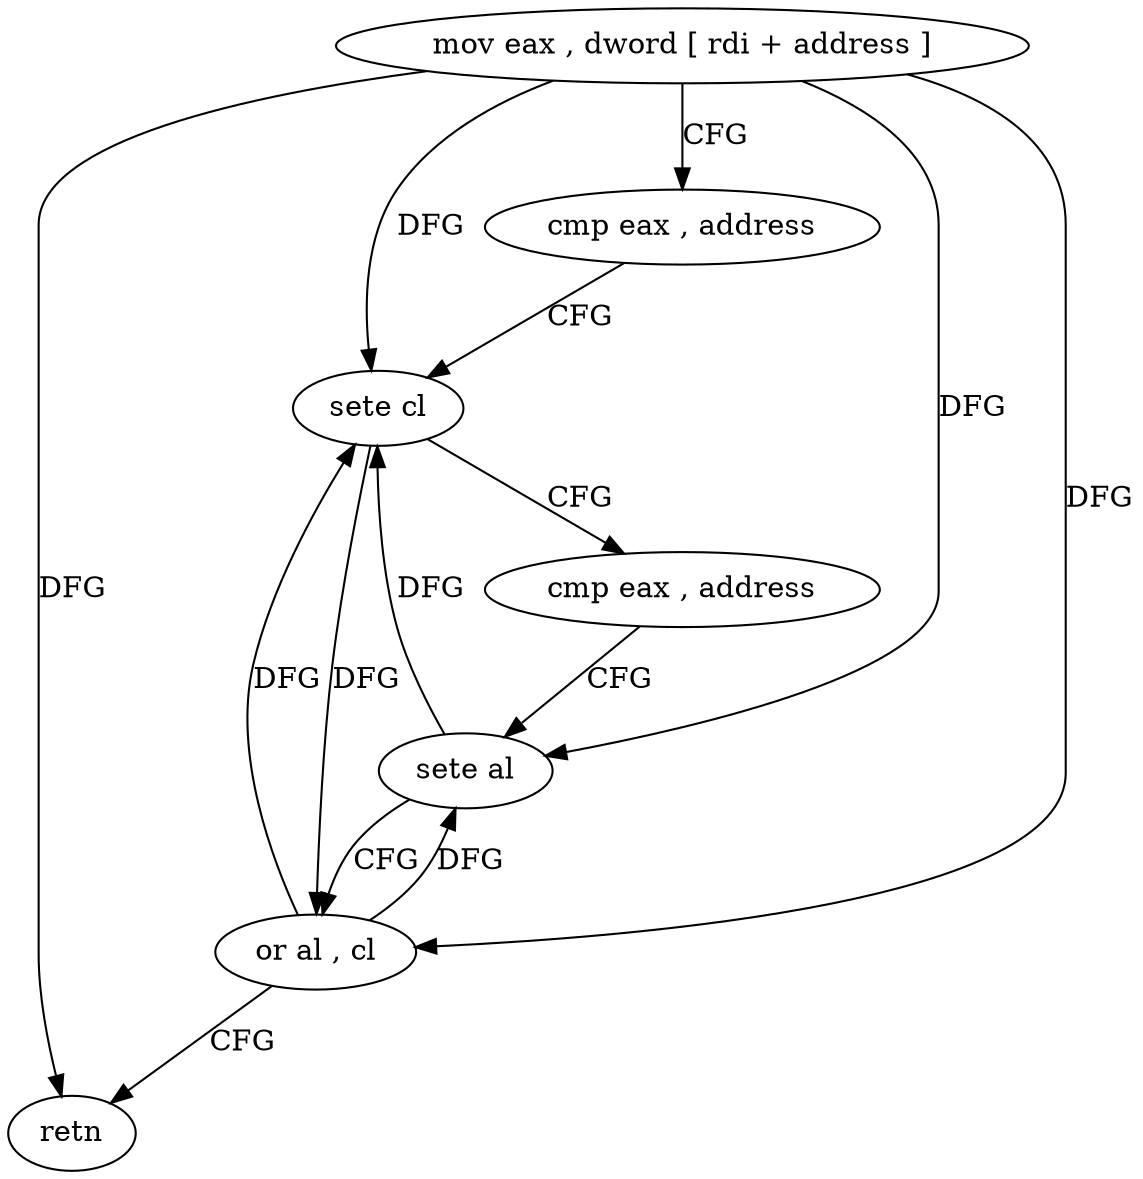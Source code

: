 digraph "func" {
"4224080" [label = "mov eax , dword [ rdi + address ]" ]
"4224086" [label = "cmp eax , address" ]
"4224089" [label = "sete cl" ]
"4224092" [label = "cmp eax , address" ]
"4224095" [label = "sete al" ]
"4224098" [label = "or al , cl" ]
"4224100" [label = "retn" ]
"4224080" -> "4224086" [ label = "CFG" ]
"4224080" -> "4224089" [ label = "DFG" ]
"4224080" -> "4224095" [ label = "DFG" ]
"4224080" -> "4224098" [ label = "DFG" ]
"4224080" -> "4224100" [ label = "DFG" ]
"4224086" -> "4224089" [ label = "CFG" ]
"4224089" -> "4224092" [ label = "CFG" ]
"4224089" -> "4224098" [ label = "DFG" ]
"4224092" -> "4224095" [ label = "CFG" ]
"4224095" -> "4224098" [ label = "CFG" ]
"4224095" -> "4224089" [ label = "DFG" ]
"4224098" -> "4224100" [ label = "CFG" ]
"4224098" -> "4224089" [ label = "DFG" ]
"4224098" -> "4224095" [ label = "DFG" ]
}
